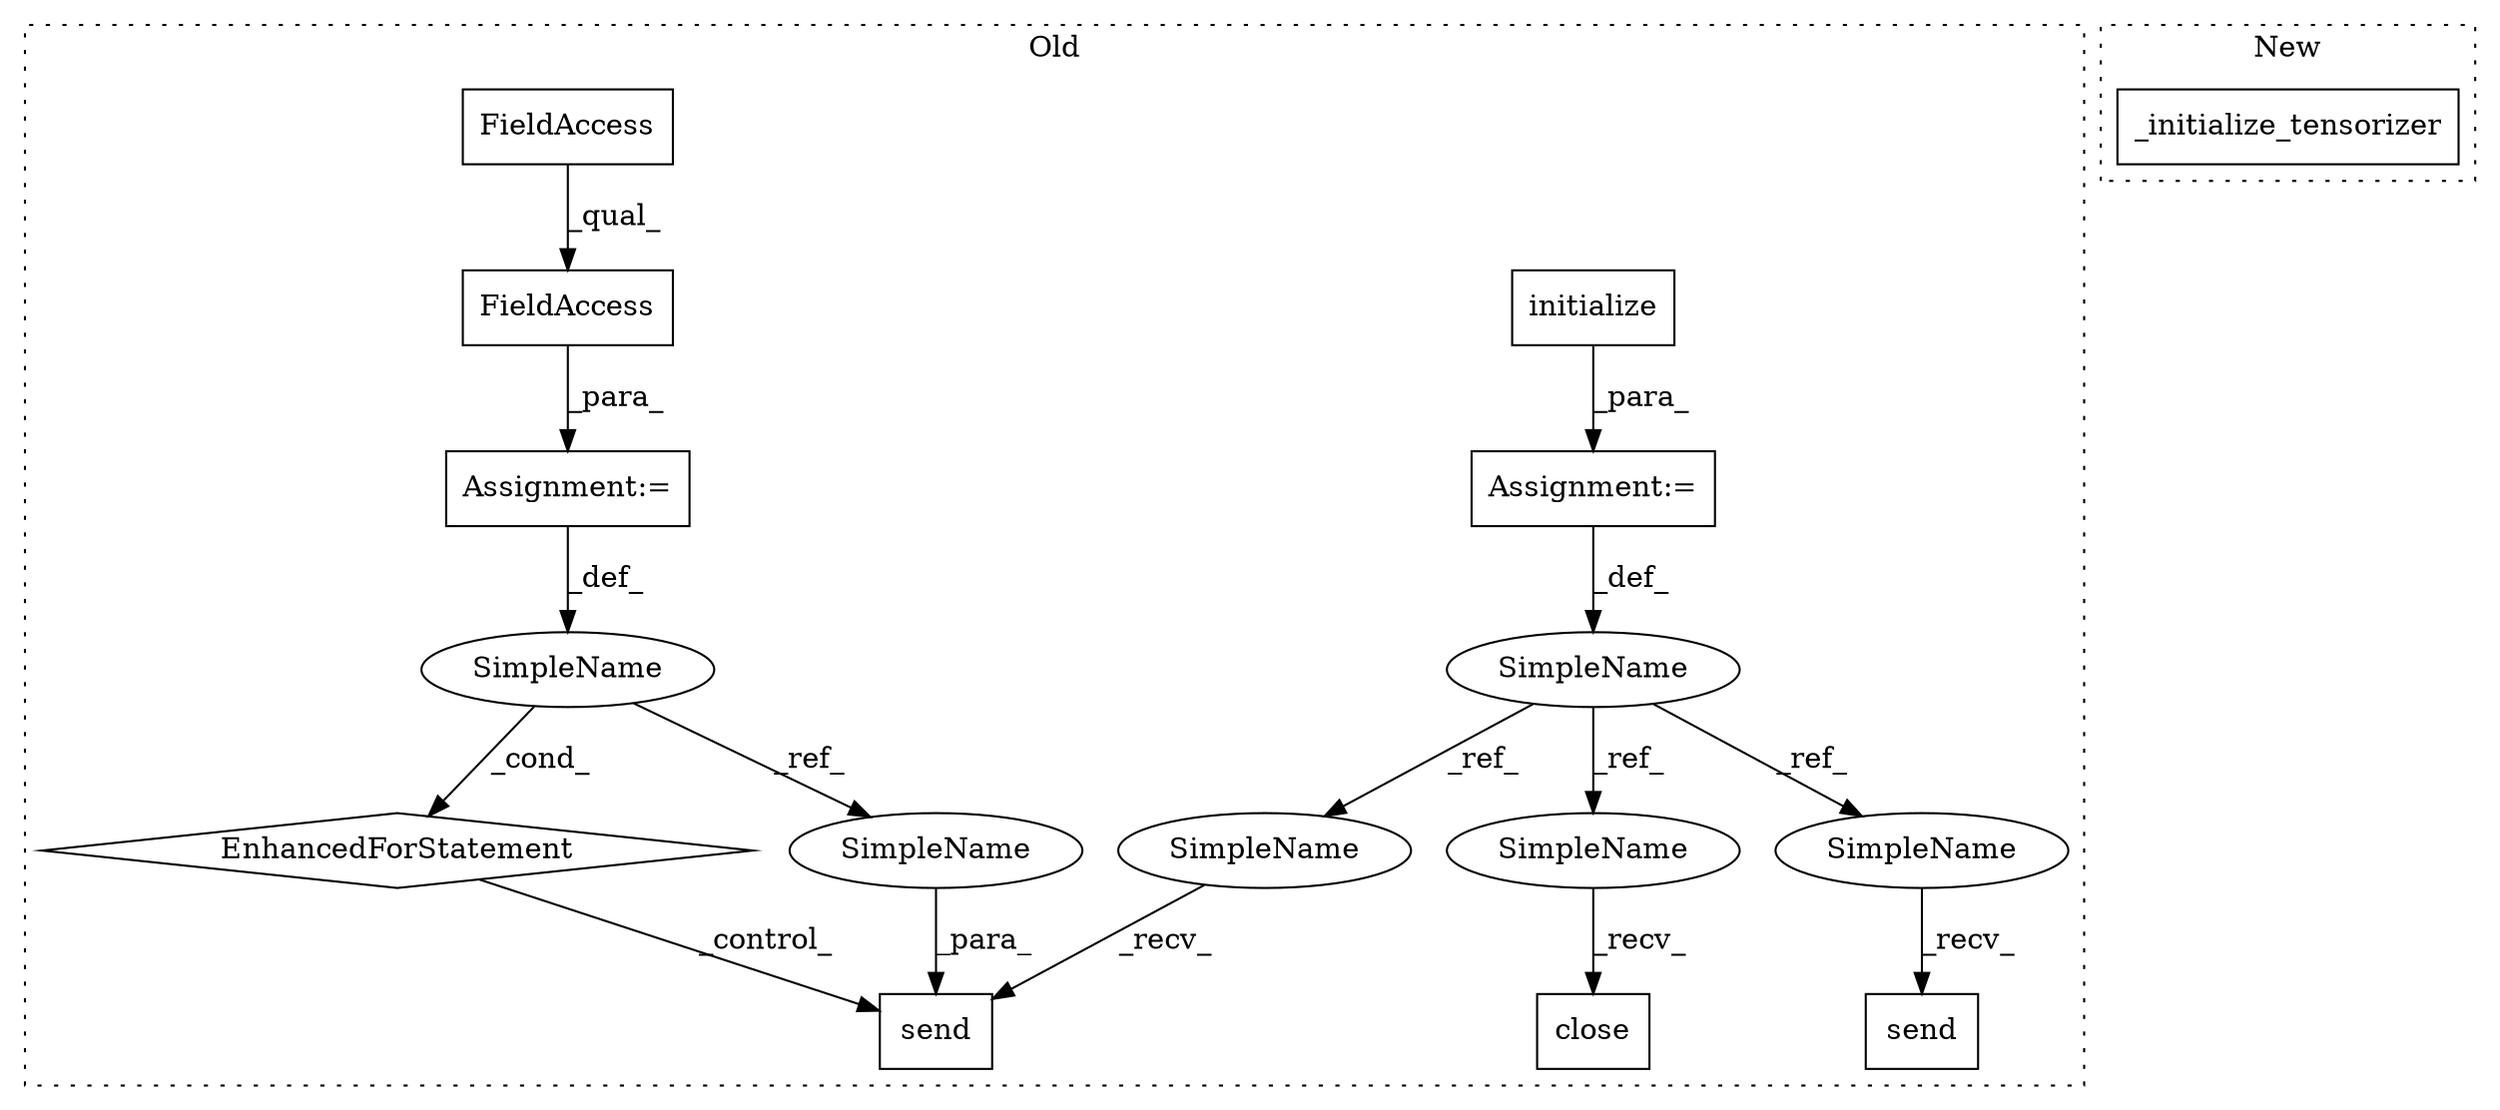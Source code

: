 digraph G {
subgraph cluster0 {
1 [label="EnhancedForStatement" a="70" s="9259,9337" l="53,2" shape="diamond"];
3 [label="SimpleName" a="42" s="9316" l="3" shape="ellipse"];
4 [label="send" a="32" s="9352,9360" l="5,1" shape="box"];
5 [label="SimpleName" a="42" s="9204" l="4" shape="ellipse"];
6 [label="send" a="32" s="9243,9252" l="5,1" shape="box"];
7 [label="initialize" a="32" s="9220" l="12" shape="box"];
8 [label="Assignment:=" a="7" s="9208" l="1" shape="box"];
9 [label="close" a="32" s="9378" l="7" shape="box"];
10 [label="Assignment:=" a="7" s="9259,9337" l="53,2" shape="box"];
11 [label="FieldAccess" a="22" s="9322" l="15" shape="box"];
12 [label="FieldAccess" a="22" s="9322" l="9" shape="box"];
13 [label="SimpleName" a="42" s="9357" l="3" shape="ellipse"];
14 [label="SimpleName" a="42" s="9347" l="4" shape="ellipse"];
15 [label="SimpleName" a="42" s="9373" l="4" shape="ellipse"];
16 [label="SimpleName" a="42" s="9238" l="4" shape="ellipse"];
label = "Old";
style="dotted";
}
subgraph cluster1 {
2 [label="_initialize_tensorizer" a="32" s="10068,10101" l="23,1" shape="box"];
label = "New";
style="dotted";
}
1 -> 4 [label="_control_"];
3 -> 1 [label="_cond_"];
3 -> 13 [label="_ref_"];
5 -> 14 [label="_ref_"];
5 -> 16 [label="_ref_"];
5 -> 15 [label="_ref_"];
7 -> 8 [label="_para_"];
8 -> 5 [label="_def_"];
10 -> 3 [label="_def_"];
11 -> 10 [label="_para_"];
12 -> 11 [label="_qual_"];
13 -> 4 [label="_para_"];
14 -> 4 [label="_recv_"];
15 -> 9 [label="_recv_"];
16 -> 6 [label="_recv_"];
}